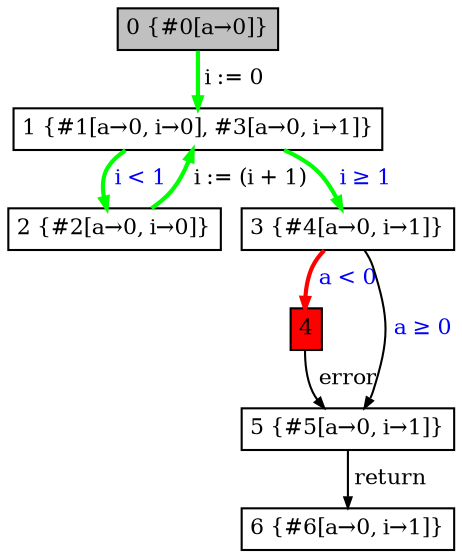 digraph {
	ranksep=0.10
	nodesep=0.12
	node[fontsize=10.5,shape=box,height=0.02,width=0.02,margin="0.05,0.05"]
	edge[fontsize=10.5,arrowsize=0.5]

	0 [label="0 {#0[a→0]}",style=filled,fillcolor=gray]
	1 [label="6 {#6[a→0, i→1]}"]
	2 [label="2 {#2[a→0, i→0]}"]
	3 [label="1 {#1[a→0, i→0], #3[a→0, i→1]}"]
	4 [label="4",style=filled,fillcolor=red]
	5 [label="5 {#5[a→0, i→1]}"]
	6 [label="3 {#4[a→0, i→1]}"]


	6->4[label=" a < 0",fontcolor="#0000FF", color="#FF0000", style="bold"]
	5->1[label=" return"]
	2->3[label=" i := (i + 1)", color="#00FF00", style="bold"]
	6->5[label=" a ≥ 0",fontcolor="#0000FF"]
	4->5[label=" error"]
	3->6[label=" i ≥ 1",fontcolor="#0000FF", color="#00FF00", style="bold"]
	0->3[label=" i := 0", color="#00FF00", style="bold"]
	3->2[label=" i < 1",fontcolor="#0000FF", color="#00FF00", style="bold"]
}
